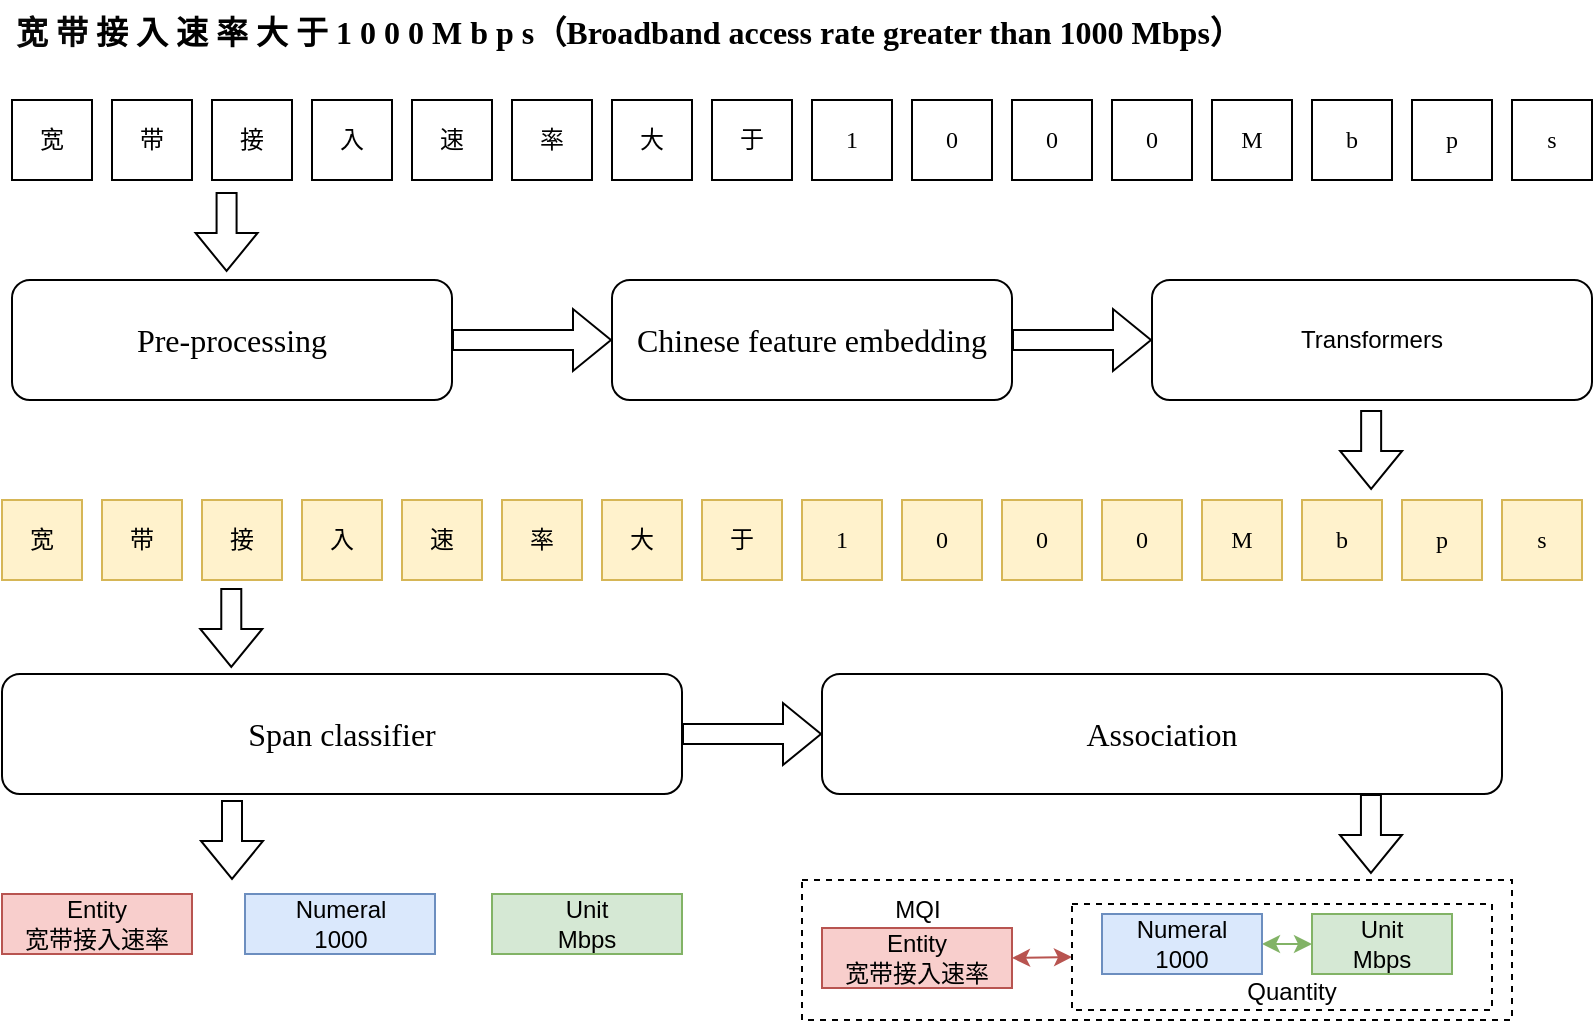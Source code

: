 <mxfile version="21.2.1" type="github">
  <diagram name="第 1 页" id="6ePSlr_A8pYiIeJ_UAUz">
    <mxGraphModel dx="969" dy="601" grid="1" gridSize="10" guides="1" tooltips="1" connect="1" arrows="1" fold="1" page="1" pageScale="1" pageWidth="1654" pageHeight="2336" math="0" shadow="0">
      <root>
        <mxCell id="0" />
        <mxCell id="1" parent="0" />
        <mxCell id="zHA8AoxgOSfxMpmWmUqf-64" value="" style="rounded=0;whiteSpace=wrap;html=1;fillColor=none;dashed=1;" vertex="1" parent="1">
          <mxGeometry x="555" y="610" width="355" height="70" as="geometry" />
        </mxCell>
        <mxCell id="zHA8AoxgOSfxMpmWmUqf-1" value="&lt;font face=&quot;Times New Roman&quot; style=&quot;font-size: 16px;&quot;&gt;&lt;b&gt;&lt;font style=&quot;font-size: 16px;&quot;&gt;&lt;span style=&quot;color: rgb(7, 7, 7); font-style: normal; font-variant-ligatures: normal; font-variant-caps: normal; letter-spacing: normal; orphans: 2; text-align: left; text-indent: 32px; text-transform: none; widows: 2; word-spacing: 0px; -webkit-text-stroke-width: 0px; text-decoration-thickness: initial; text-decoration-style: initial; text-decoration-color: initial; float: none; display: inline !important;&quot;&gt;宽 带&amp;nbsp;&lt;/span&gt;接 入 速 率 大 于 1 0 0 0 M b p s（&lt;/font&gt;Broadband access rate greater than 1000 Mbps&lt;font style=&quot;font-size: 16px;&quot;&gt;）&lt;/font&gt;&lt;/b&gt;&lt;/font&gt;" style="text;whiteSpace=wrap;html=1;" vertex="1" parent="1">
          <mxGeometry x="160" y="170" width="780" height="40" as="geometry" />
        </mxCell>
        <mxCell id="zHA8AoxgOSfxMpmWmUqf-2" value="宽" style="whiteSpace=wrap;html=1;aspect=fixed;fontFamily=Times New Roman;" vertex="1" parent="1">
          <mxGeometry x="160" y="220" width="40" height="40" as="geometry" />
        </mxCell>
        <mxCell id="zHA8AoxgOSfxMpmWmUqf-3" value="带" style="whiteSpace=wrap;html=1;aspect=fixed;fontFamily=Times New Roman;" vertex="1" parent="1">
          <mxGeometry x="210" y="220" width="40" height="40" as="geometry" />
        </mxCell>
        <mxCell id="zHA8AoxgOSfxMpmWmUqf-4" value="接" style="whiteSpace=wrap;html=1;aspect=fixed;fontFamily=Times New Roman;" vertex="1" parent="1">
          <mxGeometry x="260" y="220" width="40" height="40" as="geometry" />
        </mxCell>
        <mxCell id="zHA8AoxgOSfxMpmWmUqf-5" value="入" style="whiteSpace=wrap;html=1;aspect=fixed;fontFamily=Times New Roman;" vertex="1" parent="1">
          <mxGeometry x="310" y="220" width="40" height="40" as="geometry" />
        </mxCell>
        <mxCell id="zHA8AoxgOSfxMpmWmUqf-6" value="速" style="whiteSpace=wrap;html=1;aspect=fixed;fontFamily=Times New Roman;" vertex="1" parent="1">
          <mxGeometry x="360" y="220" width="40" height="40" as="geometry" />
        </mxCell>
        <mxCell id="zHA8AoxgOSfxMpmWmUqf-7" value="率" style="whiteSpace=wrap;html=1;aspect=fixed;fontFamily=Times New Roman;" vertex="1" parent="1">
          <mxGeometry x="410" y="220" width="40" height="40" as="geometry" />
        </mxCell>
        <mxCell id="zHA8AoxgOSfxMpmWmUqf-8" value="大" style="whiteSpace=wrap;html=1;aspect=fixed;fontFamily=Times New Roman;" vertex="1" parent="1">
          <mxGeometry x="460" y="220" width="40" height="40" as="geometry" />
        </mxCell>
        <mxCell id="zHA8AoxgOSfxMpmWmUqf-9" value="于" style="whiteSpace=wrap;html=1;aspect=fixed;fontFamily=Times New Roman;" vertex="1" parent="1">
          <mxGeometry x="510" y="220" width="40" height="40" as="geometry" />
        </mxCell>
        <mxCell id="zHA8AoxgOSfxMpmWmUqf-10" value="1" style="whiteSpace=wrap;html=1;aspect=fixed;fontFamily=Times New Roman;" vertex="1" parent="1">
          <mxGeometry x="560" y="220" width="40" height="40" as="geometry" />
        </mxCell>
        <mxCell id="zHA8AoxgOSfxMpmWmUqf-11" value="0" style="whiteSpace=wrap;html=1;aspect=fixed;fontFamily=Times New Roman;" vertex="1" parent="1">
          <mxGeometry x="610" y="220" width="40" height="40" as="geometry" />
        </mxCell>
        <mxCell id="zHA8AoxgOSfxMpmWmUqf-12" value="0" style="whiteSpace=wrap;html=1;aspect=fixed;fontFamily=Times New Roman;" vertex="1" parent="1">
          <mxGeometry x="660" y="220" width="40" height="40" as="geometry" />
        </mxCell>
        <mxCell id="zHA8AoxgOSfxMpmWmUqf-13" value="0" style="whiteSpace=wrap;html=1;aspect=fixed;fontFamily=Times New Roman;" vertex="1" parent="1">
          <mxGeometry x="710" y="220" width="40" height="40" as="geometry" />
        </mxCell>
        <mxCell id="zHA8AoxgOSfxMpmWmUqf-14" value="M" style="whiteSpace=wrap;html=1;aspect=fixed;fontFamily=Times New Roman;" vertex="1" parent="1">
          <mxGeometry x="760" y="220" width="40" height="40" as="geometry" />
        </mxCell>
        <mxCell id="zHA8AoxgOSfxMpmWmUqf-15" value="b" style="whiteSpace=wrap;html=1;aspect=fixed;fontFamily=Times New Roman;" vertex="1" parent="1">
          <mxGeometry x="810" y="220" width="40" height="40" as="geometry" />
        </mxCell>
        <mxCell id="zHA8AoxgOSfxMpmWmUqf-16" value="p" style="whiteSpace=wrap;html=1;aspect=fixed;fontFamily=Times New Roman;" vertex="1" parent="1">
          <mxGeometry x="860" y="220" width="40" height="40" as="geometry" />
        </mxCell>
        <mxCell id="zHA8AoxgOSfxMpmWmUqf-17" value="s" style="whiteSpace=wrap;html=1;aspect=fixed;fontFamily=Times New Roman;" vertex="1" parent="1">
          <mxGeometry x="910" y="220" width="40" height="40" as="geometry" />
        </mxCell>
        <mxCell id="zHA8AoxgOSfxMpmWmUqf-18" value="&lt;font face=&quot;Times New Roman&quot; style=&quot;font-size: 16px;&quot;&gt;Pre-processing&lt;/font&gt;" style="rounded=1;whiteSpace=wrap;html=1;" vertex="1" parent="1">
          <mxGeometry x="160" y="310" width="220" height="60" as="geometry" />
        </mxCell>
        <mxCell id="zHA8AoxgOSfxMpmWmUqf-19" value="&lt;font style=&quot;font-size: 16px;&quot; face=&quot;Times New Roman&quot;&gt;Chinese feature embedding&lt;/font&gt;" style="rounded=1;whiteSpace=wrap;html=1;" vertex="1" parent="1">
          <mxGeometry x="460" y="310" width="200" height="60" as="geometry" />
        </mxCell>
        <mxCell id="zHA8AoxgOSfxMpmWmUqf-20" value="Transformers" style="rounded=1;whiteSpace=wrap;html=1;" vertex="1" parent="1">
          <mxGeometry x="730" y="310" width="220" height="60" as="geometry" />
        </mxCell>
        <mxCell id="zHA8AoxgOSfxMpmWmUqf-21" value="" style="shape=flexArrow;endArrow=classic;html=1;rounded=0;" edge="1" parent="1">
          <mxGeometry width="50" height="50" relative="1" as="geometry">
            <mxPoint x="267.29" y="266" as="sourcePoint" />
            <mxPoint x="267.29" y="306" as="targetPoint" />
          </mxGeometry>
        </mxCell>
        <mxCell id="zHA8AoxgOSfxMpmWmUqf-22" value="" style="shape=flexArrow;endArrow=classic;html=1;rounded=0;entryX=0;entryY=0.5;entryDx=0;entryDy=0;exitX=1;exitY=0.5;exitDx=0;exitDy=0;" edge="1" parent="1" source="zHA8AoxgOSfxMpmWmUqf-18" target="zHA8AoxgOSfxMpmWmUqf-19">
          <mxGeometry width="50" height="50" relative="1" as="geometry">
            <mxPoint x="420" y="320" as="sourcePoint" />
            <mxPoint x="440" y="330" as="targetPoint" />
          </mxGeometry>
        </mxCell>
        <mxCell id="zHA8AoxgOSfxMpmWmUqf-23" value="" style="shape=flexArrow;endArrow=classic;html=1;rounded=0;entryX=0;entryY=0.5;entryDx=0;entryDy=0;exitX=1;exitY=0.5;exitDx=0;exitDy=0;" edge="1" parent="1" source="zHA8AoxgOSfxMpmWmUqf-19" target="zHA8AoxgOSfxMpmWmUqf-20">
          <mxGeometry width="50" height="50" relative="1" as="geometry">
            <mxPoint x="813.16" y="269" as="sourcePoint" />
            <mxPoint x="813.16" y="309" as="targetPoint" />
          </mxGeometry>
        </mxCell>
        <mxCell id="zHA8AoxgOSfxMpmWmUqf-24" value="宽" style="whiteSpace=wrap;html=1;aspect=fixed;fontFamily=Times New Roman;fillColor=#fff2cc;strokeColor=#d6b656;" vertex="1" parent="1">
          <mxGeometry x="155" y="420" width="40" height="40" as="geometry" />
        </mxCell>
        <mxCell id="zHA8AoxgOSfxMpmWmUqf-25" value="带" style="whiteSpace=wrap;html=1;aspect=fixed;fontFamily=Times New Roman;fillColor=#fff2cc;strokeColor=#d6b656;" vertex="1" parent="1">
          <mxGeometry x="205" y="420" width="40" height="40" as="geometry" />
        </mxCell>
        <mxCell id="zHA8AoxgOSfxMpmWmUqf-26" value="接" style="whiteSpace=wrap;html=1;aspect=fixed;fontFamily=Times New Roman;fillColor=#fff2cc;strokeColor=#d6b656;" vertex="1" parent="1">
          <mxGeometry x="255" y="420" width="40" height="40" as="geometry" />
        </mxCell>
        <mxCell id="zHA8AoxgOSfxMpmWmUqf-27" value="入" style="whiteSpace=wrap;html=1;aspect=fixed;fontFamily=Times New Roman;fillColor=#fff2cc;strokeColor=#d6b656;" vertex="1" parent="1">
          <mxGeometry x="305" y="420" width="40" height="40" as="geometry" />
        </mxCell>
        <mxCell id="zHA8AoxgOSfxMpmWmUqf-28" value="速" style="whiteSpace=wrap;html=1;aspect=fixed;fontFamily=Times New Roman;fillColor=#fff2cc;strokeColor=#d6b656;" vertex="1" parent="1">
          <mxGeometry x="355" y="420" width="40" height="40" as="geometry" />
        </mxCell>
        <mxCell id="zHA8AoxgOSfxMpmWmUqf-29" value="率" style="whiteSpace=wrap;html=1;aspect=fixed;fontFamily=Times New Roman;fillColor=#fff2cc;strokeColor=#d6b656;" vertex="1" parent="1">
          <mxGeometry x="405" y="420" width="40" height="40" as="geometry" />
        </mxCell>
        <mxCell id="zHA8AoxgOSfxMpmWmUqf-30" value="大" style="whiteSpace=wrap;html=1;aspect=fixed;fontFamily=Times New Roman;fillColor=#fff2cc;strokeColor=#d6b656;" vertex="1" parent="1">
          <mxGeometry x="455" y="420" width="40" height="40" as="geometry" />
        </mxCell>
        <mxCell id="zHA8AoxgOSfxMpmWmUqf-31" value="于" style="whiteSpace=wrap;html=1;aspect=fixed;fontFamily=Times New Roman;fillColor=#fff2cc;strokeColor=#d6b656;" vertex="1" parent="1">
          <mxGeometry x="505" y="420" width="40" height="40" as="geometry" />
        </mxCell>
        <mxCell id="zHA8AoxgOSfxMpmWmUqf-32" value="1" style="whiteSpace=wrap;html=1;aspect=fixed;fontFamily=Times New Roman;fillColor=#fff2cc;strokeColor=#d6b656;" vertex="1" parent="1">
          <mxGeometry x="555" y="420" width="40" height="40" as="geometry" />
        </mxCell>
        <mxCell id="zHA8AoxgOSfxMpmWmUqf-33" value="0" style="whiteSpace=wrap;html=1;aspect=fixed;fontFamily=Times New Roman;fillColor=#fff2cc;strokeColor=#d6b656;" vertex="1" parent="1">
          <mxGeometry x="605" y="420" width="40" height="40" as="geometry" />
        </mxCell>
        <mxCell id="zHA8AoxgOSfxMpmWmUqf-34" value="0" style="whiteSpace=wrap;html=1;aspect=fixed;fontFamily=Times New Roman;fillColor=#fff2cc;strokeColor=#d6b656;" vertex="1" parent="1">
          <mxGeometry x="655" y="420" width="40" height="40" as="geometry" />
        </mxCell>
        <mxCell id="zHA8AoxgOSfxMpmWmUqf-35" value="0" style="whiteSpace=wrap;html=1;aspect=fixed;fontFamily=Times New Roman;fillColor=#fff2cc;strokeColor=#d6b656;" vertex="1" parent="1">
          <mxGeometry x="705" y="420" width="40" height="40" as="geometry" />
        </mxCell>
        <mxCell id="zHA8AoxgOSfxMpmWmUqf-36" value="M" style="whiteSpace=wrap;html=1;aspect=fixed;fontFamily=Times New Roman;fillColor=#fff2cc;strokeColor=#d6b656;" vertex="1" parent="1">
          <mxGeometry x="755" y="420" width="40" height="40" as="geometry" />
        </mxCell>
        <mxCell id="zHA8AoxgOSfxMpmWmUqf-37" value="b" style="whiteSpace=wrap;html=1;aspect=fixed;fontFamily=Times New Roman;fillColor=#fff2cc;strokeColor=#d6b656;" vertex="1" parent="1">
          <mxGeometry x="805" y="420" width="40" height="40" as="geometry" />
        </mxCell>
        <mxCell id="zHA8AoxgOSfxMpmWmUqf-38" value="p" style="whiteSpace=wrap;html=1;aspect=fixed;fontFamily=Times New Roman;fillColor=#fff2cc;strokeColor=#d6b656;" vertex="1" parent="1">
          <mxGeometry x="855" y="420" width="40" height="40" as="geometry" />
        </mxCell>
        <mxCell id="zHA8AoxgOSfxMpmWmUqf-39" value="s" style="whiteSpace=wrap;html=1;aspect=fixed;fontFamily=Times New Roman;fillColor=#fff2cc;strokeColor=#d6b656;" vertex="1" parent="1">
          <mxGeometry x="905" y="420" width="40" height="40" as="geometry" />
        </mxCell>
        <mxCell id="zHA8AoxgOSfxMpmWmUqf-40" value="" style="shape=flexArrow;endArrow=classic;html=1;rounded=0;" edge="1" parent="1">
          <mxGeometry width="50" height="50" relative="1" as="geometry">
            <mxPoint x="839.57" y="375" as="sourcePoint" />
            <mxPoint x="839.57" y="415" as="targetPoint" />
          </mxGeometry>
        </mxCell>
        <mxCell id="zHA8AoxgOSfxMpmWmUqf-41" value="&lt;font face=&quot;Times New Roman&quot; style=&quot;font-size: 16px;&quot;&gt;Span classifier&lt;/font&gt;" style="rounded=1;whiteSpace=wrap;html=1;" vertex="1" parent="1">
          <mxGeometry x="155" y="507" width="340" height="60" as="geometry" />
        </mxCell>
        <mxCell id="zHA8AoxgOSfxMpmWmUqf-42" value="" style="shape=flexArrow;endArrow=classic;html=1;rounded=0;" edge="1" parent="1">
          <mxGeometry width="50" height="50" relative="1" as="geometry">
            <mxPoint x="269.64" y="464" as="sourcePoint" />
            <mxPoint x="269.64" y="504" as="targetPoint" />
          </mxGeometry>
        </mxCell>
        <mxCell id="zHA8AoxgOSfxMpmWmUqf-43" value="&lt;font face=&quot;Times New Roman&quot; style=&quot;font-size: 16px;&quot;&gt;Association&lt;/font&gt;" style="rounded=1;whiteSpace=wrap;html=1;" vertex="1" parent="1">
          <mxGeometry x="565" y="507" width="340" height="60" as="geometry" />
        </mxCell>
        <mxCell id="zHA8AoxgOSfxMpmWmUqf-46" value="" style="shape=flexArrow;endArrow=classic;html=1;rounded=0;exitX=1;exitY=0.5;exitDx=0;exitDy=0;entryX=0;entryY=0.5;entryDx=0;entryDy=0;" edge="1" parent="1" source="zHA8AoxgOSfxMpmWmUqf-41" target="zHA8AoxgOSfxMpmWmUqf-43">
          <mxGeometry width="50" height="50" relative="1" as="geometry">
            <mxPoint x="529.75" y="507" as="sourcePoint" />
            <mxPoint x="529.75" y="547" as="targetPoint" />
          </mxGeometry>
        </mxCell>
        <mxCell id="zHA8AoxgOSfxMpmWmUqf-47" value="" style="shape=flexArrow;endArrow=classic;html=1;rounded=0;" edge="1" parent="1">
          <mxGeometry width="50" height="50" relative="1" as="geometry">
            <mxPoint x="839.47" y="567" as="sourcePoint" />
            <mxPoint x="839.47" y="607" as="targetPoint" />
          </mxGeometry>
        </mxCell>
        <mxCell id="zHA8AoxgOSfxMpmWmUqf-54" value="Entity&lt;br&gt;宽带接入速率" style="rounded=0;whiteSpace=wrap;html=1;fillColor=#f8cecc;strokeColor=#b85450;" vertex="1" parent="1">
          <mxGeometry x="155" y="617" width="95" height="30" as="geometry" />
        </mxCell>
        <mxCell id="zHA8AoxgOSfxMpmWmUqf-55" value="Numeral&lt;br&gt;1000" style="rounded=0;whiteSpace=wrap;html=1;fillColor=#dae8fc;strokeColor=#6c8ebf;" vertex="1" parent="1">
          <mxGeometry x="276.5" y="617" width="95" height="30" as="geometry" />
        </mxCell>
        <mxCell id="zHA8AoxgOSfxMpmWmUqf-56" value="Unit&lt;br&gt;Mbps" style="rounded=0;whiteSpace=wrap;html=1;fillColor=#d5e8d4;strokeColor=#82b366;" vertex="1" parent="1">
          <mxGeometry x="400" y="617" width="95" height="30" as="geometry" />
        </mxCell>
        <mxCell id="zHA8AoxgOSfxMpmWmUqf-57" value="" style="shape=flexArrow;endArrow=classic;html=1;rounded=0;" edge="1" parent="1">
          <mxGeometry width="50" height="50" relative="1" as="geometry">
            <mxPoint x="270" y="570" as="sourcePoint" />
            <mxPoint x="270" y="610" as="targetPoint" />
          </mxGeometry>
        </mxCell>
        <mxCell id="zHA8AoxgOSfxMpmWmUqf-61" style="rounded=0;orthogonalLoop=1;jettySize=auto;html=1;exitX=1;exitY=0.5;exitDx=0;exitDy=0;startArrow=classic;startFill=1;fillColor=#f8cecc;strokeColor=#b85450;entryX=0;entryY=0.5;entryDx=0;entryDy=0;" edge="1" parent="1" source="zHA8AoxgOSfxMpmWmUqf-58" target="zHA8AoxgOSfxMpmWmUqf-63">
          <mxGeometry relative="1" as="geometry" />
        </mxCell>
        <mxCell id="zHA8AoxgOSfxMpmWmUqf-58" value="Entity&lt;br&gt;宽带接入速率" style="rounded=0;whiteSpace=wrap;html=1;fillColor=#f8cecc;strokeColor=#b85450;" vertex="1" parent="1">
          <mxGeometry x="565" y="634" width="95" height="30" as="geometry" />
        </mxCell>
        <mxCell id="zHA8AoxgOSfxMpmWmUqf-62" style="edgeStyle=orthogonalEdgeStyle;rounded=0;orthogonalLoop=1;jettySize=auto;html=1;exitX=1;exitY=0.5;exitDx=0;exitDy=0;entryX=0;entryY=0.5;entryDx=0;entryDy=0;startArrow=classic;startFill=1;fillColor=#d5e8d4;strokeColor=#82b366;" edge="1" parent="1" source="zHA8AoxgOSfxMpmWmUqf-59" target="zHA8AoxgOSfxMpmWmUqf-60">
          <mxGeometry relative="1" as="geometry" />
        </mxCell>
        <mxCell id="zHA8AoxgOSfxMpmWmUqf-59" value="Numeral&lt;br&gt;1000" style="rounded=0;whiteSpace=wrap;html=1;fillColor=#dae8fc;strokeColor=#6c8ebf;" vertex="1" parent="1">
          <mxGeometry x="705" y="627" width="80" height="30" as="geometry" />
        </mxCell>
        <mxCell id="zHA8AoxgOSfxMpmWmUqf-60" value="Unit&lt;br&gt;Mbps" style="rounded=0;whiteSpace=wrap;html=1;fillColor=#d5e8d4;strokeColor=#82b366;" vertex="1" parent="1">
          <mxGeometry x="810" y="627" width="70" height="30" as="geometry" />
        </mxCell>
        <mxCell id="zHA8AoxgOSfxMpmWmUqf-63" value="" style="rounded=0;whiteSpace=wrap;html=1;fillColor=none;dashed=1;" vertex="1" parent="1">
          <mxGeometry x="690" y="622" width="210" height="53" as="geometry" />
        </mxCell>
        <mxCell id="zHA8AoxgOSfxMpmWmUqf-66" value="MQI" style="text;strokeColor=none;align=center;fillColor=none;html=1;verticalAlign=middle;whiteSpace=wrap;rounded=0;" vertex="1" parent="1">
          <mxGeometry x="582.5" y="610" width="60" height="30" as="geometry" />
        </mxCell>
        <mxCell id="zHA8AoxgOSfxMpmWmUqf-67" value="Quantity" style="text;strokeColor=none;align=center;fillColor=none;html=1;verticalAlign=middle;whiteSpace=wrap;rounded=0;" vertex="1" parent="1">
          <mxGeometry x="770" y="651" width="60" height="30" as="geometry" />
        </mxCell>
      </root>
    </mxGraphModel>
  </diagram>
</mxfile>
